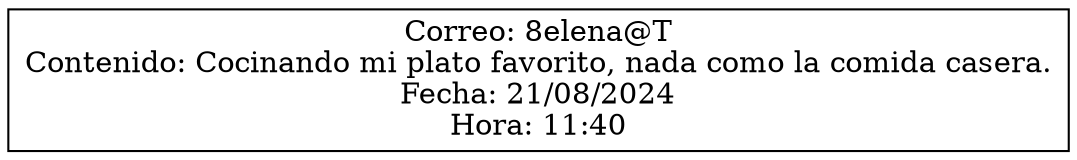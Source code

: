 digraph G {
    node [shape=record];
    rankdir=LR;
    node0 [label="{Correo: 8elena@T\nContenido: Cocinando mi plato favorito, nada como la comida casera.\nFecha: 21/08/2024\nHora: 11:40}"];
}
